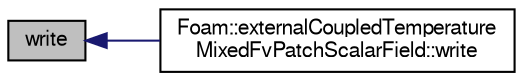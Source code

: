 digraph "write"
{
  bgcolor="transparent";
  edge [fontname="FreeSans",fontsize="10",labelfontname="FreeSans",labelfontsize="10"];
  node [fontname="FreeSans",fontsize="10",shape=record];
  rankdir="LR";
  Node1 [label="write",height=0.2,width=0.4,color="black", fillcolor="grey75", style="filled" fontcolor="black"];
  Node1 -> Node2 [dir="back",color="midnightblue",fontsize="10",style="solid",fontname="FreeSans"];
  Node2 [label="Foam::externalCoupledTemperature\lMixedFvPatchScalarField::write",height=0.2,width=0.4,color="black",URL="$a00685.html#a0941061ad5a26be83b4107d05750ace6",tooltip="Write. "];
}
